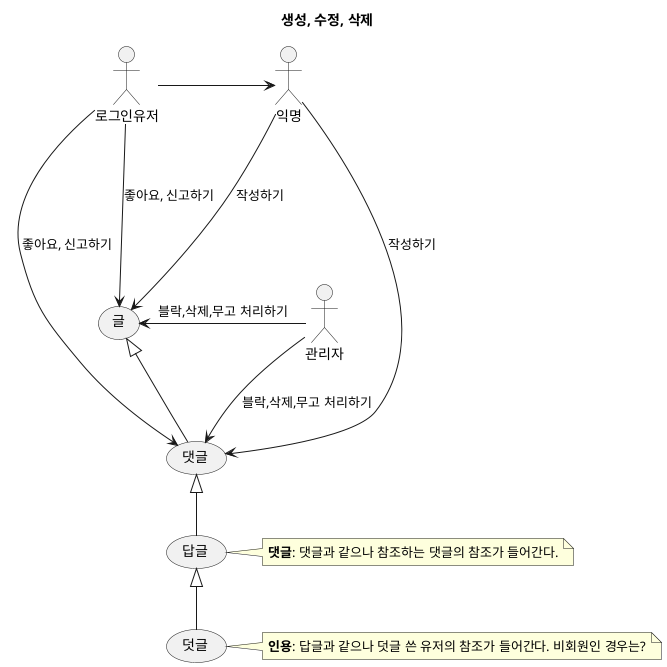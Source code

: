 @startuml
title 생성, 수정, 삭제

actor 로그인유저 as member
actor 익명 as notMember
actor 관리자 as admin

member -> notMember
notMember ---> (글): 작성하기
notMember ---> (댓글): 작성하기
member --> (글): 좋아요, 신고하기
member --> (댓글): 좋아요, 신고하기

admin -> (글): 블락,삭제,무고 처리하기
admin -> (댓글): 블락,삭제,무고 처리하기

(글) <|-- (댓글)
(댓글) <|-- (답글)
note right
**댓글**: 댓글과 같으나 참조하는 댓글의 참조가 들어간다.
end note
(답글) <|-- (덧글)
note right
**인용**: 답글과 같으나 덧글 쓴 유저의 참조가 들어간다. 비회원인 경우는?
end note
@enduml
